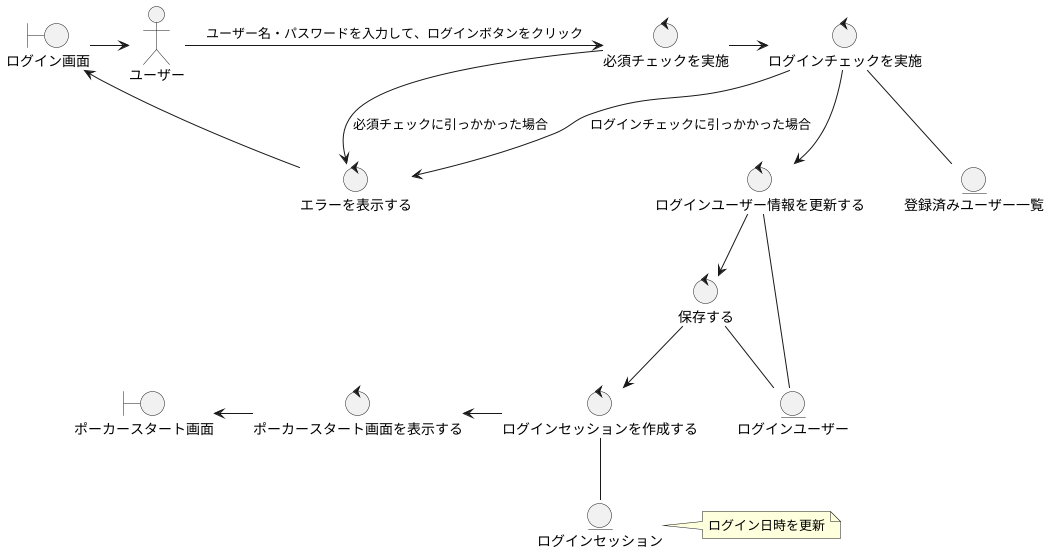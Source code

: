 @startuml

actor ユーザー

boundary ログイン画面
boundary ポーカースタート画面
control 必須チェックを実施
control ログインチェックを実施
control ログインセッションを作成する
control ポーカースタート画面を表示する
control ログインユーザー情報を更新する
control ログインセッションを作成する
control 保存する
control エラーを表示する
entity 登録済みユーザー一覧
entity ログインユーザー
entity ログインセッション


'基本コース
ログイン画面 -right-> ユーザー
ユーザー -right-> 必須チェックを実施 : ユーザー名・パスワードを入力して、ログインボタンをクリック
必須チェックを実施 -right-> ログインチェックを実施
ログインチェックを実施 -down-> ログインユーザー情報を更新する
note right : ログイン日時を更新
ログインユーザー情報を更新する -down-> 保存する
保存する -down-> ログインセッションを作成する
ログインセッションを作成する -left-> ポーカースタート画面を表示する
ポーカースタート画面を表示する -left-> ポーカースタート画面

ログインチェックを実施 -- 登録済みユーザー一覧
ログインユーザー情報を更新する -- ログインユーザー
保存する -- ログインユーザー
ログインセッションを作成する -- ログインセッション

'代替コース
必須チェックを実施 -down-> エラーを表示する : 必須チェックに引っかかった場合
ログインチェックを実施 -down-> エラーを表示する : ログインチェックに引っかかった場合

エラーを表示する -up-> ログイン画面


@enduml